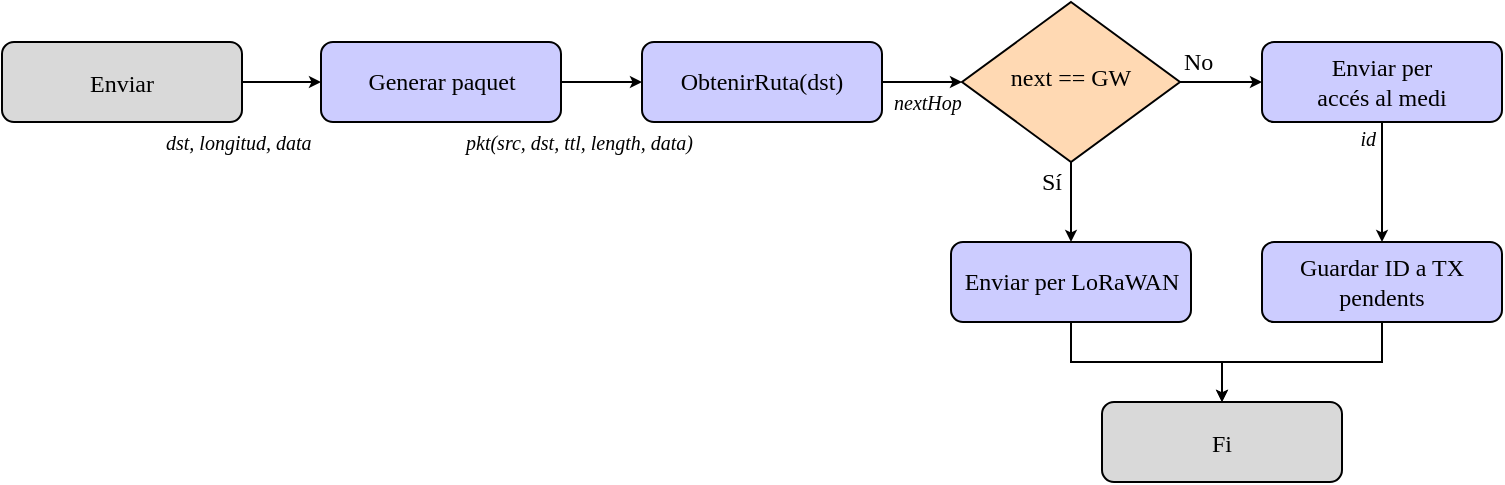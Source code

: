 <mxfile version="26.2.2">
  <diagram name="Page-1" id="B-_muR4KGzTZ6iU4fGDa">
    <mxGraphModel dx="836" dy="563" grid="1" gridSize="10" guides="1" tooltips="1" connect="1" arrows="1" fold="1" page="1" pageScale="1" pageWidth="827" pageHeight="1169" math="0" shadow="0">
      <root>
        <mxCell id="0" />
        <mxCell id="1" parent="0" />
        <mxCell id="aegA9Q2WJ1BgWsPtp-LT-1" value="" style="edgeStyle=orthogonalEdgeStyle;shape=connector;rounded=0;orthogonalLoop=1;jettySize=auto;html=1;shadow=0;strokeColor=default;strokeWidth=1;align=center;verticalAlign=middle;fontFamily=Computer Modern;fontSize=13;fontColor=default;labelBackgroundColor=none;endArrow=classic;endFill=1;endSize=3;entryX=0;entryY=0.5;entryDx=0;entryDy=0;" parent="1" source="aegA9Q2WJ1BgWsPtp-LT-2" target="aegA9Q2WJ1BgWsPtp-LT-44" edge="1">
          <mxGeometry relative="1" as="geometry">
            <mxPoint x="385" y="280" as="targetPoint" />
          </mxGeometry>
        </mxCell>
        <mxCell id="aegA9Q2WJ1BgWsPtp-LT-2" value="Generar paquet" style="rounded=1;whiteSpace=wrap;html=1;fontSize=12;glass=0;strokeWidth=1;shadow=0;fontFamily=Computer Modern;strokeColor=light-dark(#000000,#EDEDED);fillColor=light-dark(#ccccff, #ededed);" parent="1" vertex="1">
          <mxGeometry x="199.5" y="40" width="120" height="40" as="geometry" />
        </mxCell>
        <mxCell id="aegA9Q2WJ1BgWsPtp-LT-12" value="pkt(src, dst, ttl, length&lt;span style=&quot;background-color: transparent; color: light-dark(rgb(0, 0, 0), rgb(255, 255, 255));&quot;&gt;, data)&lt;/span&gt;" style="edgeLabel;html=1;align=left;verticalAlign=middle;resizable=0;points=[];fontFamily=Computer Modern;fontSize=10;fontColor=default;labelBackgroundColor=none;fontStyle=2;rotation=0;" parent="1" vertex="1" connectable="0">
          <mxGeometry x="270" y="89.998" as="geometry" />
        </mxCell>
        <mxCell id="aegA9Q2WJ1BgWsPtp-LT-43" value="dst, longitud, data" style="edgeLabel;html=1;align=left;verticalAlign=middle;resizable=0;points=[];fontFamily=Computer Modern;fontSize=10;fontColor=default;labelBackgroundColor=none;fontStyle=2;rotation=0;" parent="1" vertex="1" connectable="0">
          <mxGeometry x="120" y="89.998" as="geometry" />
        </mxCell>
        <mxCell id="aegA9Q2WJ1BgWsPtp-LT-47" value="" style="edgeStyle=orthogonalEdgeStyle;rounded=0;orthogonalLoop=1;jettySize=auto;html=1;strokeColor=default;align=center;verticalAlign=middle;fontFamily=Helvetica;fontSize=11;fontColor=default;labelBackgroundColor=default;endArrow=classic;endSize=3;" parent="1" source="aegA9Q2WJ1BgWsPtp-LT-44" target="aegA9Q2WJ1BgWsPtp-LT-46" edge="1">
          <mxGeometry relative="1" as="geometry" />
        </mxCell>
        <mxCell id="aegA9Q2WJ1BgWsPtp-LT-44" value="ObtenirRuta(dst)" style="rounded=1;whiteSpace=wrap;html=1;fontSize=12;glass=0;strokeWidth=1;shadow=0;fontFamily=Computer Modern;strokeColor=light-dark(#000000,#EDEDED);fillColor=light-dark(#ccccff, #ededed);" parent="1" vertex="1">
          <mxGeometry x="360" y="40" width="120" height="40" as="geometry" />
        </mxCell>
        <mxCell id="aegA9Q2WJ1BgWsPtp-LT-45" value="nextHop" style="edgeLabel;html=1;align=left;verticalAlign=middle;resizable=0;points=[];fontFamily=Computer Modern;fontSize=10;fontColor=default;labelBackgroundColor=none;fontStyle=2;rotation=0;" parent="1" vertex="1" connectable="0">
          <mxGeometry x="484" y="69.998" as="geometry" />
        </mxCell>
        <mxCell id="aegA9Q2WJ1BgWsPtp-LT-50" value="" style="edgeStyle=orthogonalEdgeStyle;rounded=0;orthogonalLoop=1;jettySize=auto;html=1;fontFamily=Helvetica;labelBackgroundColor=default;fontSize=11;strokeColor=default;align=center;verticalAlign=middle;fontColor=default;endArrow=classic;endSize=3;" parent="1" source="aegA9Q2WJ1BgWsPtp-LT-46" target="aegA9Q2WJ1BgWsPtp-LT-49" edge="1">
          <mxGeometry x="-0.73" y="10" relative="1" as="geometry">
            <mxPoint as="offset" />
          </mxGeometry>
        </mxCell>
        <mxCell id="aegA9Q2WJ1BgWsPtp-LT-52" value="" style="edgeStyle=orthogonalEdgeStyle;rounded=0;orthogonalLoop=1;jettySize=auto;html=1;strokeColor=default;align=center;verticalAlign=middle;fontFamily=Helvetica;fontSize=11;fontColor=default;labelBackgroundColor=default;endArrow=classic;endSize=3;" parent="1" source="aegA9Q2WJ1BgWsPtp-LT-46" target="aegA9Q2WJ1BgWsPtp-LT-51" edge="1">
          <mxGeometry relative="1" as="geometry" />
        </mxCell>
        <mxCell id="aegA9Q2WJ1BgWsPtp-LT-46" value="next == GW" style="rhombus;whiteSpace=wrap;html=1;shadow=0;fontFamily=Computer Modern;fontSize=12;align=center;strokeWidth=1;spacing=6;spacingTop=-4;fillColor=light-dark(#ffd9b3, #36210a);strokeColor=#000000;" parent="1" vertex="1">
          <mxGeometry x="520" y="20" width="109" height="80" as="geometry" />
        </mxCell>
        <mxCell id="OxzkN8vr-h7THDJzxYqc-43" style="edgeStyle=orthogonalEdgeStyle;rounded=0;orthogonalLoop=1;jettySize=auto;html=1;entryX=0.5;entryY=0;entryDx=0;entryDy=0;exitX=0.5;exitY=1;exitDx=0;exitDy=0;endSize=3;" parent="1" source="aegA9Q2WJ1BgWsPtp-LT-49" target="OxzkN8vr-h7THDJzxYqc-40" edge="1">
          <mxGeometry relative="1" as="geometry" />
        </mxCell>
        <mxCell id="aegA9Q2WJ1BgWsPtp-LT-49" value="Enviar per LoRaWAN" style="rounded=1;whiteSpace=wrap;html=1;fontSize=12;glass=0;strokeWidth=1;shadow=0;fontFamily=Computer Modern;strokeColor=light-dark(#000000,#EDEDED);fillColor=light-dark(#ccccff, #ededed);" parent="1" vertex="1">
          <mxGeometry x="514.5" y="140" width="120" height="40" as="geometry" />
        </mxCell>
        <mxCell id="OxzkN8vr-h7THDJzxYqc-2" value="" style="edgeStyle=orthogonalEdgeStyle;rounded=0;orthogonalLoop=1;jettySize=auto;html=1;strokeColor=default;align=center;verticalAlign=middle;fontFamily=Helvetica;fontSize=11;fontColor=default;labelBackgroundColor=default;endArrow=classic;endSize=3;" parent="1" source="aegA9Q2WJ1BgWsPtp-LT-51" target="OxzkN8vr-h7THDJzxYqc-1" edge="1">
          <mxGeometry relative="1" as="geometry" />
        </mxCell>
        <mxCell id="aegA9Q2WJ1BgWsPtp-LT-51" value="Enviar per &lt;br&gt;accés al medi" style="rounded=1;whiteSpace=wrap;html=1;fontSize=12;glass=0;strokeWidth=1;shadow=0;fontFamily=Computer Modern;strokeColor=light-dark(#000000,#EDEDED);fillColor=light-dark(#ccccff, #ededed);" parent="1" vertex="1">
          <mxGeometry x="670" y="40" width="120" height="40" as="geometry" />
        </mxCell>
        <mxCell id="aegA9Q2WJ1BgWsPtp-LT-54" value="&lt;span style=&quot;font-style: normal;&quot;&gt;Sí&lt;/span&gt;" style="edgeLabel;html=1;align=right;verticalAlign=middle;resizable=0;points=[];fontFamily=Computer Modern;fontSize=12;fontColor=default;labelBackgroundColor=none;fontStyle=2" parent="1" vertex="1" connectable="0">
          <mxGeometry x="570" y="109.998" as="geometry" />
        </mxCell>
        <mxCell id="aegA9Q2WJ1BgWsPtp-LT-55" value="&lt;span style=&quot;font-style: normal;&quot;&gt;No&lt;/span&gt;" style="edgeLabel;html=1;align=left;verticalAlign=middle;resizable=0;points=[];fontFamily=Computer Modern;fontSize=12;fontColor=default;labelBackgroundColor=none;fontStyle=2" parent="1" vertex="1" connectable="0">
          <mxGeometry x="629" y="49.998" as="geometry" />
        </mxCell>
        <mxCell id="OxzkN8vr-h7THDJzxYqc-41" value="" style="edgeStyle=orthogonalEdgeStyle;rounded=0;orthogonalLoop=1;jettySize=auto;html=1;endSize=3;" parent="1" source="OxzkN8vr-h7THDJzxYqc-1" target="OxzkN8vr-h7THDJzxYqc-40" edge="1">
          <mxGeometry relative="1" as="geometry" />
        </mxCell>
        <mxCell id="OxzkN8vr-h7THDJzxYqc-1" value="Guardar ID a TX pendents" style="rounded=1;whiteSpace=wrap;html=1;fontSize=12;glass=0;strokeWidth=1;shadow=0;fontFamily=Computer Modern;strokeColor=light-dark(#000000,#EDEDED);fillColor=light-dark(#ccccff, #ededed);" parent="1" vertex="1">
          <mxGeometry x="670" y="140" width="120" height="40" as="geometry" />
        </mxCell>
        <mxCell id="OxzkN8vr-h7THDJzxYqc-3" value="id" style="edgeLabel;html=1;align=right;verticalAlign=middle;resizable=0;points=[];fontFamily=Computer Modern;fontSize=10;fontColor=default;labelBackgroundColor=none;fontStyle=2" parent="1" vertex="1" connectable="0">
          <mxGeometry x="727" y="87.998" as="geometry" />
        </mxCell>
        <mxCell id="OxzkN8vr-h7THDJzxYqc-24" value="" style="edgeStyle=orthogonalEdgeStyle;rounded=0;orthogonalLoop=1;jettySize=auto;html=1;entryX=0;entryY=0.5;entryDx=0;entryDy=0;strokeColor=default;align=center;verticalAlign=middle;fontFamily=Helvetica;fontSize=11;fontColor=default;labelBackgroundColor=default;endArrow=classic;endSize=3;" parent="1" source="OxzkN8vr-h7THDJzxYqc-18" target="aegA9Q2WJ1BgWsPtp-LT-2" edge="1">
          <mxGeometry relative="1" as="geometry" />
        </mxCell>
        <mxCell id="OxzkN8vr-h7THDJzxYqc-18" value="Enviar" style="rounded=1;fontSize=12;glass=0;strokeWidth=1;shadow=0;fontFamily=Computer Modern;fillColor=light-dark(#d9d9d9, #CCCCCC);fontStyle=0;verticalAlign=middle;" parent="1" vertex="1">
          <mxGeometry x="40" y="40" width="120" height="40" as="geometry" />
        </mxCell>
        <mxCell id="OxzkN8vr-h7THDJzxYqc-40" value="Fi" style="rounded=1;fontSize=12;glass=0;strokeWidth=1;shadow=0;fontFamily=Computer Modern;fillColor=light-dark(#d9d9d9, #CCCCCC);fontStyle=0;verticalAlign=middle;" parent="1" vertex="1">
          <mxGeometry x="590" y="220" width="120" height="40" as="geometry" />
        </mxCell>
      </root>
    </mxGraphModel>
  </diagram>
</mxfile>
